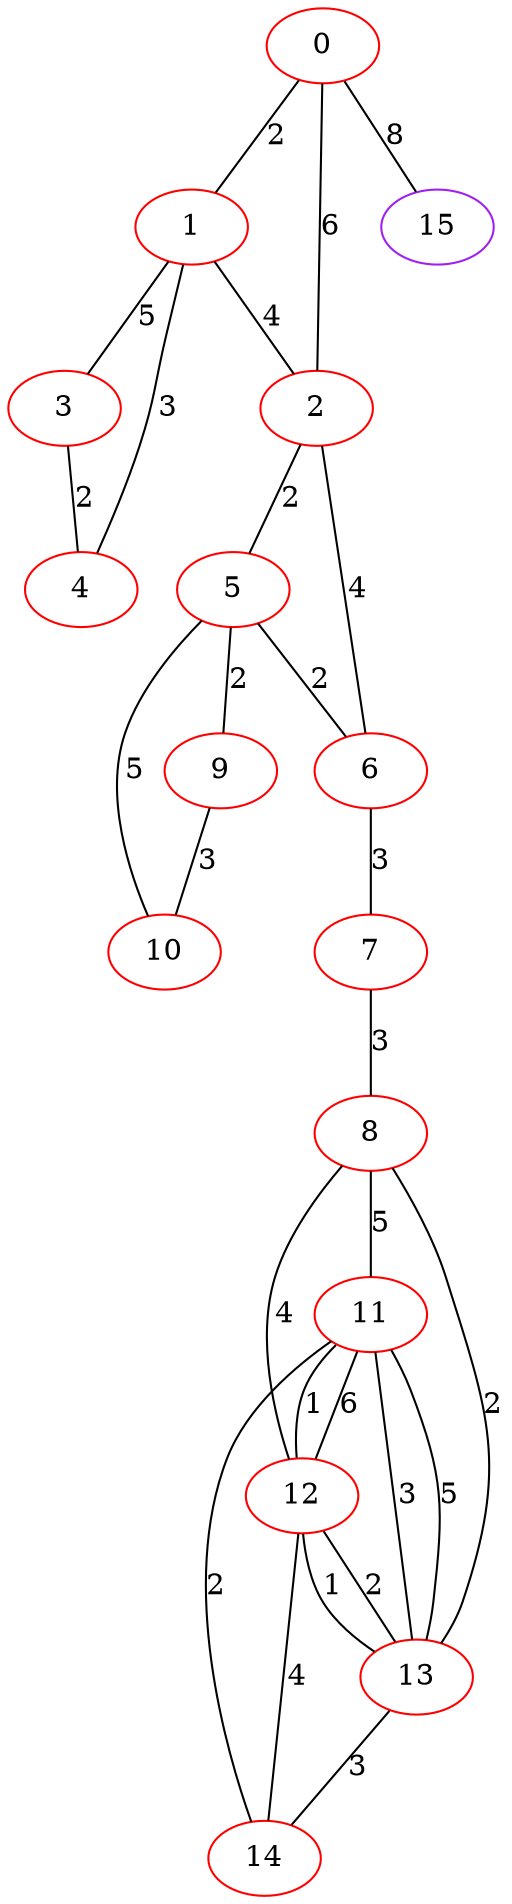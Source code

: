 graph "" {
0 [color=red, weight=1];
1 [color=red, weight=1];
2 [color=red, weight=1];
3 [color=red, weight=1];
4 [color=red, weight=1];
5 [color=red, weight=1];
6 [color=red, weight=1];
7 [color=red, weight=1];
8 [color=red, weight=1];
9 [color=red, weight=1];
10 [color=red, weight=1];
11 [color=red, weight=1];
12 [color=red, weight=1];
13 [color=red, weight=1];
14 [color=red, weight=1];
15 [color=purple, weight=4];
0 -- 1  [key=0, label=2];
0 -- 2  [key=0, label=6];
0 -- 15  [key=0, label=8];
1 -- 2  [key=0, label=4];
1 -- 3  [key=0, label=5];
1 -- 4  [key=0, label=3];
2 -- 5  [key=0, label=2];
2 -- 6  [key=0, label=4];
3 -- 4  [key=0, label=2];
5 -- 9  [key=0, label=2];
5 -- 10  [key=0, label=5];
5 -- 6  [key=0, label=2];
6 -- 7  [key=0, label=3];
7 -- 8  [key=0, label=3];
8 -- 11  [key=0, label=5];
8 -- 12  [key=0, label=4];
8 -- 13  [key=0, label=2];
9 -- 10  [key=0, label=3];
11 -- 12  [key=0, label=1];
11 -- 12  [key=1, label=6];
11 -- 13  [key=0, label=3];
11 -- 13  [key=1, label=5];
11 -- 14  [key=0, label=2];
12 -- 13  [key=0, label=2];
12 -- 13  [key=1, label=1];
12 -- 14  [key=0, label=4];
13 -- 14  [key=0, label=3];
}
